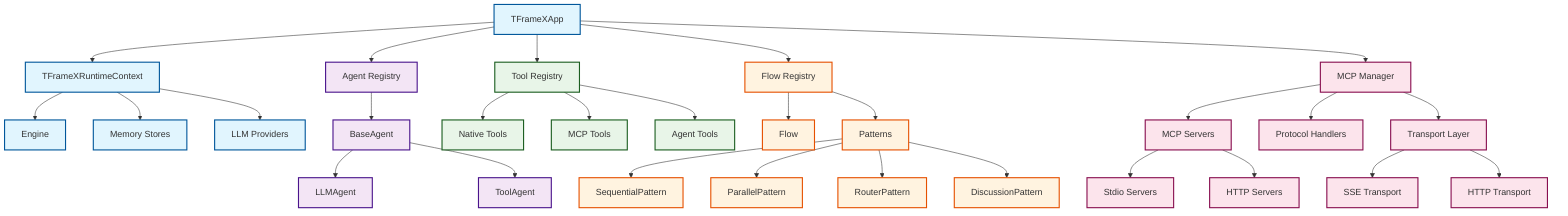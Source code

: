 graph TD
    %% Core Application Layer
    A[TFrameXApp] --> B[TFrameXRuntimeContext]
    A --> C[Agent Registry]
    A --> D[Tool Registry]
    A --> E[Flow Registry]
    A --> F[MCP Manager]
    
    %% Runtime Context Components
    B --> G[Engine]
    B --> H[Memory Stores]
    B --> I[LLM Providers]
    
    %% Agent System
    C --> J[BaseAgent]
    J --> K[LLMAgent]
    J --> L[ToolAgent]
    
    %% Tool System
    D --> M[Native Tools]
    D --> N[MCP Tools]
    D --> O[Agent Tools]
    
    %% Flow System
    E --> P[Flow]
    E --> Q[Patterns]
    Q --> R[SequentialPattern]
    Q --> S[ParallelPattern]
    Q --> T[RouterPattern]
    Q --> U[DiscussionPattern]
    
    %% MCP Integration
    F --> V[MCP Servers]
    F --> W[Protocol Handlers]
    F --> X[Transport Layer]
    
    %% External Systems
    V --> Y[Stdio Servers]
    V --> Z[HTTP Servers]
    X --> AA[SSE Transport]
    X --> AB[HTTP Transport]
    
    %% Style Classes
    classDef core fill:#e1f5fe,stroke:#01579b,stroke-width:2px
    classDef agents fill:#f3e5f5,stroke:#4a148c,stroke-width:2px
    classDef tools fill:#e8f5e8,stroke:#1b5e20,stroke-width:2px
    classDef flows fill:#fff3e0,stroke:#e65100,stroke-width:2px
    classDef mcp fill:#fce4ec,stroke:#880e4f,stroke-width:2px
    
    class A,B,G,H,I core
    class C,J,K,L agents
    class D,M,N,O tools
    class E,P,Q,R,S,T,U flows
    class F,V,W,X,Y,Z,AA,AB mcp